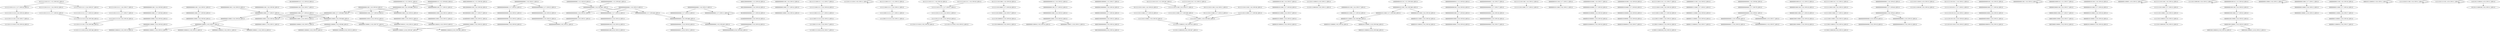 digraph G {
    "111111011111101_4-19_COV:17_LEN:15" -> "111110111111010_5-20_COV:16_LEN:15";
    "010000000110000_4-18_COV:31_LEN:15" -> "100000001100001_5-19_COV:25_LEN:15";
    "000000000000000_1-16_COV:21_LEN:15" -> "000000000000000_2-17_COV:25_LEN:15";
    "000000000110000_3-18_COV:30_LEN:15" -> "000000001100001_4-19_COV:27_LEN:15";
    "000000000011000_2-17_COV:14_LEN:15" -> "000000000110000_3-18_COV:14_LEN:15";
    "111111110111111_2-17_COV:18_LEN:15" -> "111111101111110_3-18_COV:18_LEN:15";
    "111110111111101_5-19_COV:246_LEN:15" -> "111101111111010_6-20_COV:246_LEN:15";
    "011111111001111_1-15_COV:17_LEN:15" -> "111111110011111_2-16_COV:16_LEN:15";
    "000000000001100_1-16_COV:39_LEN:15" -> "000000000011000_2-17_COV:36_LEN:15";
    "000000000110001_4-18_COV:16_LEN:15" -> "000000001100011_5-19_COV:11_LEN:15";
    "111110111111010_5-20_COV:11_LEN:15" -> "111110111111010_5-20_COV:11_LEN:15";
    "000000000011001_3-17_COV:16_LEN:15" -> "000000000110010_4-18_COV:16_LEN:15";
    "111111001111111_3-17_COV:11_LEN:15" -> "111110011111110_4-18_COV:11_LEN:15";
    "100000001100001_5-19_COV:25_LEN:15" -> "000000011000011_6-20_COV:347_LEN:15";
    "100000001100001_5-19_COV:25_LEN:15" -> "000000011000010_6-20_COV:385_LEN:15";
    "000000000000000_4-18_COV:466_LEN:15" -> "000000000000001_5-19_COV:20_LEN:15";
    "000000000000000_4-18_COV:466_LEN:15" -> "000000000000000_5-19_COV:435_LEN:15";
    "111111110111111_2-17_COV:21_LEN:15" -> "111111101111110_3-18_COV:21_LEN:15";
    "011111111011000_1-16_COV:26_LEN:15" -> "111111110110000_2-17_COV:28_LEN:15";
    "000000000000110_1-16_COV:22_LEN:15" -> "000000000001100_2-17_COV:23_LEN:15";
    "000010000000000_5-19_COV:14_LEN:15" -> "000100000000000_6-20_COV:14_LEN:15";
    "111111101111000_2-17_COV:36_LEN:15" -> "111111011110001_4-18_COV:303_LEN:15";
    "000001000000000_4-18_COV:15_LEN:15" -> "000010000000000_5-19_COV:14_LEN:15";
    "111110111100010_5-19_COV:313_LEN:15" -> "111101111000100_6-20_COV:307_LEN:15";
    "001000000000000_3-17_COV:16_LEN:15" -> "010000000000000_4-18_COV:18_LEN:15";
    "011111110111111_1-16_COV:17_LEN:15" -> "111111101111111_2-17_COV:17_LEN:15";
    "000000001011000_2-17_COV:28_LEN:15" -> "000000010110000_3-18_COV:27_LEN:15";
    "111110111100010_4-19_COV:11_LEN:15" -> "111101111000100_5-20_COV:11_LEN:15";
    "000000000110001_4-19_COV:32_LEN:15" -> "000000001100010_5-20_COV:23_LEN:15";
    "000000000000000_1-15_COV:455_LEN:15" -> "000000000000000_2-16_COV:481_LEN:15";
    "111111011110001_4-18_COV:303_LEN:15" -> "111110111100010_5-19_COV:313_LEN:15";
    "111111101111111_3-17_COV:213_LEN:15" -> "111111011111110_4-18_COV:236_LEN:15";
    "011111111011111_1-15_COV:232_LEN:15" -> "111111110111111_2-17_COV:18_LEN:15";
    "011111111011111_1-15_COV:232_LEN:15" -> "111111110111111_2-16_COV:227_LEN:15";
    "000000000110010_4-18_COV:16_LEN:15" -> "000000001100101_5-19_COV:15_LEN:15";
    "000000000001100_1-16_COV:13_LEN:15" -> "000000000011000_2-17_COV:14_LEN:15";
    "000000101110001_4-19_COV:16_LEN:15" -> "000001011100010_5-20_COV:16_LEN:15";
    "100000000101100_1-16_COV:27_LEN:15" -> "000000001011000_2-17_COV:28_LEN:15";
    "000000001100000_5-19_COV:89_LEN:15" -> "000000011000001_6-20_COV:22_LEN:15";
    "000000001100000_5-19_COV:89_LEN:15" -> "000000011000000_6-20_COV:23_LEN:15";
    "000000000000100_2-16_COV:26_LEN:15" -> "000000000001000_3-17_COV:26_LEN:15";
    "000000000000000_2-17_COV:17_LEN:15" -> "000000000000000_3-18_COV:18_LEN:15";
    "011111111011100_1-16_COV:12_LEN:15" -> "111111110111000_2-17_COV:12_LEN:15";
    "000000001011100_2-17_COV:11_LEN:15" -> "000000010111000_3-18_COV:11_LEN:15";
    "000000010100000_3-18_COV:19_LEN:15" -> "000000101000001_4-19_COV:18_LEN:15";
    "000000101000001_4-19_COV:28_LEN:15" -> "000001010000010_5-20_COV:27_LEN:15";
    "111111100111100_2-16_COV:19_LEN:15" -> "111111001111000_3-17_COV:18_LEN:15";
    "000010000000110_1-15_COV:26_LEN:15" -> "000100000001100_2-16_COV:28_LEN:15";
    "000000001111000_2-17_COV:21_LEN:15" -> "000000011110000_3-18_COV:20_LEN:15";
    "111111110011111_2-16_COV:16_LEN:15" -> "111111100111111_3-17_COV:15_LEN:15";
    "111111100111111_3-17_COV:15_LEN:15" -> "111111001111110_4-18_COV:15_LEN:15";
    "000000000000000_3-18_COV:81_LEN:15" -> "000000000000001_4-19_COV:66_LEN:15";
    "000000000000000_3-18_COV:81_LEN:15" -> "000000000000000_4-19_COV:17_LEN:15";
    "001000000011000_3-17_COV:27_LEN:15" -> "010000000110000_4-18_COV:31_LEN:15";
    "000000101110000_4-18_COV:368_LEN:15" -> "000001011100000_5-20_COV:24_LEN:15";
    "000000101110000_4-18_COV:368_LEN:15" -> "000001011100001_5-19_COV:344_LEN:15";
    "000000000001100_1-16_COV:18_LEN:15" -> "000000000011001_3-17_COV:16_LEN:15";
    "000000000001100_1-16_COV:18_LEN:15" -> "000000000011000_3-17_COV:843_LEN:15";
    "000000000001100_1-16_COV:18_LEN:15" -> "000000000011000_3-18_COV:35_LEN:15";
    "000000000000001_3-17_COV:14_LEN:15" -> "000000000000010_4-18_COV:14_LEN:15";
    "111111101111111_2-17_COV:17_LEN:15" -> "111111011111110_3-18_COV:19_LEN:15";
    "000000001000110_1-15_COV:15_LEN:15" -> "000000010001100_2-16_COV:18_LEN:15";
    "100000000000000_5-19_COV:18_LEN:15" -> "000000000000000_6-20_COV:420_LEN:15";
    "100000000011000_3-17_COV:16_LEN:15" -> "000000000110001_4-18_COV:16_LEN:15";
    "100000000011000_3-17_COV:16_LEN:15" -> "000000000110001_4-19_COV:15_LEN:15";
    "100000000011000_3-17_COV:16_LEN:15" -> "000000000110000_4-18_COV:849_LEN:15";
    "011111111011111_1-16_COV:18_LEN:15" -> "111111110111111_2-17_COV:21_LEN:15";
    "011111110111111_1-16_COV:23_LEN:15" -> "111111101111111_2-17_COV:25_LEN:15";
    "000000010111000_2-17_COV:16_LEN:15" -> "000000101110000_4-18_COV:368_LEN:15";
    "111111110011100_2-16_COV:13_LEN:15" -> "111111100111000_3-17_COV:12_LEN:15";
    "111111100111000_3-17_COV:12_LEN:15" -> "111111001110001_4-18_COV:13_LEN:15";
    "000000000000000_4-19_COV:20_LEN:15" -> "000000000000000_5-20_COV:19_LEN:15";
    "111111011110010_4-19_COV:13_LEN:15" -> "111110111100100_5-20_COV:14_LEN:15";
    "100000000000110_1-15_COV:31_LEN:15" -> "000000000001100_2-17_COV:15_LEN:15";
    "100000000000110_1-15_COV:31_LEN:15" -> "000000000001100_2-16_COV:866_LEN:15";
    "111111101111110_3-18_COV:18_LEN:15" -> "111111011111101_4-19_COV:17_LEN:15";
    "111111101101110_3-18_COV:21_LEN:15" -> "111111011011101_4-19_COV:20_LEN:15";
    "111111110110111_2-17_COV:21_LEN:15" -> "111111101101110_3-18_COV:21_LEN:15";
    "000000000100001_4-19_COV:21_LEN:15" -> "000000001000010_5-20_COV:13_LEN:15";
    "111111011110001_3-18_COV:19_LEN:15" -> "111110111100010_5-19_COV:313_LEN:15";
    "011111111001110_1-15_COV:12_LEN:15" -> "111111110011100_2-16_COV:13_LEN:15";
    "111111110111100_2-16_COV:271_LEN:15" -> "111111101111000_3-17_COV:266_LEN:15";
    "111111011111101_4-19_COV:20_LEN:15" -> "111110111111010_5-20_COV:20_LEN:15";
    "000000000000000_2-16_COV:481_LEN:15" -> "000000000000001_3-17_COV:14_LEN:15";
    "000000000000000_2-16_COV:481_LEN:15" -> "000000000000000_3-18_COV:25_LEN:15";
    "000000000000000_2-16_COV:481_LEN:15" -> "000000000000000_3-17_COV:458_LEN:15";
    "000000000001000_2-17_COV:24_LEN:15" -> "000000000010000_3-18_COV:23_LEN:15";
    "000000000011000_3-17_COV:843_LEN:15" -> "000000000110001_4-18_COV:16_LEN:15";
    "000000000011000_3-17_COV:843_LEN:15" -> "000000000110001_4-19_COV:15_LEN:15";
    "000000000011000_3-17_COV:843_LEN:15" -> "000000000110000_4-18_COV:849_LEN:15";
    "000000000001100_1-16_COV:15_LEN:15" -> "000000000001100_1-16_COV:15_LEN:15";
    "000000000011000_2-17_COV:27_LEN:15" -> "000000000110000_3-18_COV:26_LEN:15";
    "111100111100010_5-19_COV:25_LEN:15" -> "111001111000100_6-20_COV:23_LEN:15";
    "111111011011101_4-19_COV:20_LEN:15" -> "111110110111010_5-20_COV:22_LEN:15";
    "011111101111000_3-17_COV:13_LEN:15" -> "111111011110001_4-18_COV:303_LEN:15";
    "000000000000001_5-19_COV:20_LEN:15" -> "000000000000011_6-20_COV:11_LEN:15";
    "000000000000000_3-18_COV:42_LEN:15" -> "000000000000000_4-19_COV:20_LEN:15";
    "000000000000000_3-18_COV:42_LEN:15" -> "000000000000001_4-19_COV:23_LEN:15";
    "000000010000110_1-15_COV:17_LEN:15" -> "000000100001100_2-16_COV:17_LEN:15";
    "000000000000000_2-17_COV:22_LEN:15" -> "000000000000000_3-18_COV:23_LEN:15";
    "000000000000000_1-16_COV:17_LEN:15" -> "000000000000000_2-17_COV:17_LEN:15";
    "000000000000000_2-17_COV:79_LEN:15" -> "000000000000000_3-18_COV:81_LEN:15";
    "000000000001100_2-17_COV:15_LEN:15" -> "000000000011000_3-18_COV:15_LEN:15";
    "011111110011111_1-15_COV:12_LEN:15" -> "111111100111111_2-16_COV:11_LEN:15";
    "111111001110001_4-18_COV:13_LEN:15" -> "111110011100010_5-19_COV:14_LEN:15";
    "000000101100001_4-19_COV:18_LEN:15" -> "000001011000010_5-20_COV:18_LEN:15";
    "111111001111000_3-17_COV:18_LEN:15" -> "111110011110001_4-18_COV:22_LEN:15";
    "000000000110000_3-18_COV:26_LEN:15" -> "000000001100001_4-19_COV:27_LEN:15";
    "000100000000000_2-16_COV:16_LEN:15" -> "001000000000000_3-17_COV:16_LEN:15";
    "000000001100001_4-19_COV:27_LEN:15" -> "000000011000011_5-20_COV:15_LEN:15";
    "000000001100001_4-19_COV:27_LEN:15" -> "000000011000010_5-20_COV:12_LEN:15";
    "000000000011000_2-17_COV:29_LEN:15" -> "000000000110000_3-18_COV:30_LEN:15";
    "000000000110001_4-19_COV:24_LEN:15" -> "000000001100010_5-20_COV:14_LEN:15";
    "000000000110001_4-19_COV:24_LEN:15" -> "000000001100011_5-20_COV:11_LEN:15";
    "000000000001100_2-17_COV:23_LEN:15" -> "000000000011000_3-18_COV:23_LEN:15";
    "000000001100001_4-19_COV:12_LEN:15" -> "000000001100001_4-19_COV:12_LEN:15";
    "000000000010000_3-18_COV:23_LEN:15" -> "000000000100001_4-19_COV:21_LEN:15";
    "111111101110001_3-18_COV:13_LEN:15" -> "111111011100010_4-19_COV:13_LEN:15";
    "011111111011110_1-15_COV:261_LEN:15" -> "111111110111100_2-16_COV:271_LEN:15";
    "111110111000100_5-20_COV:12_LEN:15" -> "111110111000100_5-20_COV:12_LEN:15";
    "000000010111000_3-18_COV:18_LEN:15" -> "000000101110001_4-19_COV:16_LEN:15";
    "000000001100001_4-19_COV:27_LEN:15" -> "000000011000010_5-20_COV:11_LEN:15";
    "000000001100001_4-19_COV:27_LEN:15" -> "000000011000011_5-20_COV:14_LEN:15";
    "000000000110000_3-18_COV:34_LEN:15" -> "000000001100001_4-19_COV:28_LEN:15";
    "000000001100001_5-19_COV:737_LEN:15" -> "000000011000011_6-20_COV:347_LEN:15";
    "000000001100001_5-19_COV:737_LEN:15" -> "000000011000010_6-20_COV:385_LEN:15";
    "100000000111100_1-16_COV:22_LEN:15" -> "000000001111000_2-17_COV:21_LEN:15";
    "111111101111000_2-17_COV:19_LEN:15" -> "111111011110001_3-18_COV:19_LEN:15";
    "000000101000001_4-19_COV:18_LEN:15" -> "000001010000010_5-20_COV:19_LEN:15";
    "111110011111101_5-19_COV:17_LEN:15" -> "111100111111010_6-20_COV:17_LEN:15";
    "000000000000001_4-19_COV:66_LEN:15" -> "000000000000011_5-20_COV:25_LEN:15";
    "000000000000001_4-19_COV:66_LEN:15" -> "000000000000010_5-20_COV:37_LEN:15";
    "000000000100110_1-15_COV:18_LEN:15" -> "000000001001100_2-16_COV:23_LEN:15";
    "000000000000000_2-17_COV:25_LEN:15" -> "000000000000000_3-18_COV:22_LEN:15";
    "000000100110000_4-18_COV:25_LEN:15" -> "000001001100001_5-19_COV:23_LEN:15";
    "000000000011000_3-18_COV:15_LEN:15" -> "000000000110001_4-19_COV:12_LEN:15";
    "100000000000000_1-15_COV:19_LEN:15" -> "000000000000000_2-16_COV:481_LEN:15";
    "100000001011100_1-16_COV:17_LEN:15" -> "000000010111000_2-17_COV:16_LEN:15";
    "000000000011000_3-18_COV:35_LEN:15" -> "000000000110001_4-19_COV:32_LEN:15";
    "111110011110001_4-18_COV:22_LEN:15" -> "111100111100010_5-19_COV:25_LEN:15";
    "000000001011100_2-16_COV:360_LEN:15" -> "000000010111000_3-18_COV:18_LEN:15";
    "000000001011100_2-16_COV:360_LEN:15" -> "000000010111000_3-17_COV:356_LEN:15";
    "111111011111110_3-18_COV:19_LEN:15" -> "111110111111101_5-19_COV:246_LEN:15";
    "000000010100000_3-18_COV:30_LEN:15" -> "000000101000001_4-19_COV:28_LEN:15";
    "000000100011000_3-17_COV:19_LEN:15" -> "000001000110000_4-18_COV:16_LEN:15";
    "000000000011000_2-17_COV:27_LEN:15" -> "000000000110001_4-18_COV:16_LEN:15";
    "000000000011000_2-17_COV:27_LEN:15" -> "000000000110001_4-19_COV:15_LEN:15";
    "000000000011000_2-17_COV:27_LEN:15" -> "000000000110000_4-18_COV:849_LEN:15";
    "000000010110000_3-18_COV:27_LEN:15" -> "000000101100001_4-19_COV:25_LEN:15";
    "000000000001100_1-16_COV:23_LEN:15" -> "000000000011000_2-17_COV:27_LEN:15";
    "000000000110000_3-18_COV:11_LEN:15" -> "000000000110000_3-18_COV:11_LEN:15";
    "000000100001100_2-16_COV:17_LEN:15" -> "000001000011000_3-17_COV:17_LEN:15";
    "001000000000110_1-15_COV:16_LEN:15" -> "010000000001100_2-16_COV:17_LEN:15";
    "111111110110000_2-17_COV:28_LEN:15" -> "111111101100001_3-18_COV:27_LEN:15";
    "000000000000000_1-16_COV:43_LEN:15" -> "000000000000000_2-17_COV:40_LEN:15";
    "000000000110000_3-18_COV:12_LEN:15" -> "000000001100001_4-19_COV:13_LEN:15";
    "111110011100010_5-19_COV:14_LEN:15" -> "111100111000100_6-20_COV:13_LEN:15";
    "111111101100001_3-18_COV:27_LEN:15" -> "111111011000010_4-19_COV:30_LEN:15";
    "111111110111000_2-17_COV:13_LEN:15" -> "111111101110001_3-18_COV:13_LEN:15";
    "000000010110000_3-18_COV:18_LEN:15" -> "000000101100001_4-19_COV:18_LEN:15";
    "000000010111000_3-17_COV:356_LEN:15" -> "000000101110000_4-18_COV:368_LEN:15";
    "000000000000000_2-17_COV:11_LEN:15" -> "000000000000000_2-17_COV:11_LEN:15";
    "000000011100001_4-19_COV:16_LEN:15" -> "000000111000010_5-20_COV:17_LEN:15";
    "000000000000010_4-18_COV:14_LEN:15" -> "000000000000100_5-19_COV:14_LEN:15";
    "111111110111111_2-17_COV:21_LEN:15" -> "111111101111110_3-18_COV:21_LEN:15";
    "000000100000000_3-17_COV:16_LEN:15" -> "000001000000000_4-18_COV:15_LEN:15";
    "011111111011011_1-16_COV:21_LEN:15" -> "111111110110111_2-17_COV:21_LEN:15";
    "000000000000001_4-19_COV:23_LEN:15" -> "000000000000010_5-20_COV:13_LEN:15";
    "000000000001000_3-17_COV:26_LEN:15" -> "000000000010000_4-18_COV:26_LEN:15";
    "000000000000000_1-16_COV:84_LEN:15" -> "000000000000000_2-17_COV:79_LEN:15";
    "111111101111110_3-18_COV:21_LEN:15" -> "111111011111101_4-19_COV:20_LEN:15";
    "000000000000000_2-17_COV:40_LEN:15" -> "000000000000000_3-18_COV:42_LEN:15";
    "100000000011100_1-16_COV:16_LEN:15" -> "000000000111000_2-17_COV:14_LEN:15";
    "000000010011000_3-17_COV:25_LEN:15" -> "000000100110000_4-18_COV:25_LEN:15";
    "000001001100001_5-19_COV:23_LEN:15" -> "000010011000010_6-20_COV:14_LEN:15";
    "000001001100001_5-19_COV:23_LEN:15" -> "000010011000011_6-20_COV:12_LEN:15";
    "000001000011000_3-17_COV:17_LEN:15" -> "000010000110000_4-18_COV:17_LEN:15";
    "000000000000000_3-18_COV:22_LEN:15" -> "000000000000000_4-19_COV:22_LEN:15";
    "000000000000000_3-18_COV:18_LEN:15" -> "000000000000000_4-19_COV:18_LEN:15";
    "000000000111000_2-17_COV:14_LEN:15" -> "000000001110000_3-18_COV:17_LEN:15";
    "011111111011100_1-16_COV:14_LEN:15" -> "111111110111000_2-17_COV:13_LEN:15";
    "111111011000010_4-19_COV:30_LEN:15" -> "111110110000100_5-20_COV:31_LEN:15";
    "000000000010000_4-18_COV:26_LEN:15" -> "000000000100001_5-19_COV:18_LEN:15";
    "000000000000000_5-19_COV:435_LEN:15" -> "000000000000000_6-20_COV:420_LEN:15";
    "000000000000000_1-16_COV:12_LEN:15" -> "000000000000000_2-17_COV:13_LEN:15";
    "100000000101110_1-15_COV:339_LEN:15" -> "000000001011100_2-16_COV:360_LEN:15";
    "000000000001100_1-16_COV:30_LEN:15" -> "000000000011000_2-17_COV:27_LEN:15";
    "000000000000110_1-15_COV:824_LEN:15" -> "000000000001100_2-17_COV:15_LEN:15";
    "000000000000110_1-15_COV:824_LEN:15" -> "000000000001100_2-16_COV:866_LEN:15";
    "111111101111000_3-17_COV:266_LEN:15" -> "111111011110001_4-18_COV:303_LEN:15";
    "000000000000010_1-15_COV:26_LEN:15" -> "000000000000100_2-16_COV:26_LEN:15";
    "000000000000000_4-19_COV:18_LEN:15" -> "000000000000000_5-20_COV:17_LEN:15";
    "000000001000000_1-15_COV:17_LEN:15" -> "000000010000000_2-16_COV:16_LEN:15";
    "011111110011110_1-15_COV:17_LEN:15" -> "111111100111100_2-16_COV:19_LEN:15";
    "111111001111110_4-18_COV:15_LEN:15" -> "111110011111101_5-19_COV:17_LEN:15";
    "111111100111111_2-16_COV:11_LEN:15" -> "111111001111111_3-17_COV:11_LEN:15";
    "000000111100001_4-19_COV:16_LEN:15" -> "000001111000010_5-20_COV:17_LEN:15";
    "000010111000010_5-20_COV:11_LEN:15" -> "000010111000010_5-20_COV:11_LEN:15";
    "000000000000000_2-17_COV:13_LEN:15" -> "000000000000000_4-18_COV:466_LEN:15";
    "000000010001100_2-16_COV:18_LEN:15" -> "000000100011000_3-17_COV:19_LEN:15";
    "111111011111101_4-19_COV:20_LEN:15" -> "111110111111010_5-20_COV:22_LEN:15";
    "000000000000000_3-18_COV:23_LEN:15" -> "000000000000000_4-19_COV:23_LEN:15";
    "000000000001100_1-16_COV:31_LEN:15" -> "000000000011000_2-17_COV:29_LEN:15";
    "000010000110000_4-18_COV:17_LEN:15" -> "000100001100001_5-19_COV:15_LEN:15";
    "011111111011111_1-16_COV:20_LEN:15" -> "111111110111111_2-17_COV:21_LEN:15";
    "000000001110000_3-18_COV:17_LEN:15" -> "000000011100001_4-19_COV:16_LEN:15";
    "000000001010000_2-17_COV:19_LEN:15" -> "000000010100000_3-18_COV:19_LEN:15";
    "000000000011000_2-17_COV:11_LEN:15" -> "000000000110000_3-18_COV:12_LEN:15";
    "000100000001100_2-16_COV:28_LEN:15" -> "001000000011000_3-17_COV:27_LEN:15";
    "100000000101000_1-16_COV:29_LEN:15" -> "000000001010000_2-17_COV:30_LEN:15";
    "000000000110000_4-18_COV:849_LEN:15" -> "000000001100000_5-19_COV:89_LEN:15";
    "000000000110000_4-18_COV:849_LEN:15" -> "000000001100001_5-19_COV:737_LEN:15";
    "000000000110000_4-18_COV:849_LEN:15" -> "000000001100000_5-20_COV:21_LEN:15";
    "100000000101000_1-16_COV:17_LEN:15" -> "000000001010000_2-17_COV:19_LEN:15";
    "010000000001100_2-16_COV:17_LEN:15" -> "100000000011000_3-17_COV:16_LEN:15";
    "000000000011000_2-17_COV:36_LEN:15" -> "000000000110000_3-18_COV:34_LEN:15";
    "011111110111100_1-16_COV:36_LEN:15" -> "111111101111000_2-17_COV:36_LEN:15";
    "000010000000000_1-15_COV:16_LEN:15" -> "000100000000000_2-16_COV:16_LEN:15";
    "000000101100001_4-19_COV:25_LEN:15" -> "000001011000010_5-20_COV:25_LEN:15";
    "111111101111111_2-17_COV:25_LEN:15" -> "111111011111110_4-18_COV:236_LEN:15";
    "000000000000000_3-18_COV:25_LEN:15" -> "000000000000000_4-19_COV:21_LEN:15";
    "100000000101100_1-16_COV:16_LEN:15" -> "000000001011000_2-17_COV:18_LEN:15";
    "000000000000000_4-19_COV:22_LEN:15" -> "000000000000000_5-20_COV:20_LEN:15";
    "111111010111100_2-16_COV:11_LEN:15" -> "111111010111100_2-16_COV:11_LEN:15";
    "000000000000100_1-16_COV:25_LEN:15" -> "000000000001000_2-17_COV:24_LEN:15";
    "000000010000000_2-16_COV:16_LEN:15" -> "000000100000000_3-17_COV:16_LEN:15";
    "101111110111100_2-16_COV:11_LEN:15" -> "011111101111000_3-17_COV:13_LEN:15";
    "111111110111111_2-16_COV:227_LEN:15" -> "111111101111111_3-17_COV:213_LEN:15";
    "000001011100001_5-19_COV:344_LEN:15" -> "000010111000010_6-20_COV:349_LEN:15";
    "000000000000000_1-16_COV:13_LEN:15" -> "000000000000001_3-17_COV:14_LEN:15";
    "000000000000000_1-16_COV:13_LEN:15" -> "000000000000000_3-18_COV:25_LEN:15";
    "000000000000000_1-16_COV:13_LEN:15" -> "000000000000000_3-17_COV:458_LEN:15";
    "000000001001100_2-16_COV:23_LEN:15" -> "000000010011000_3-17_COV:25_LEN:15";
    "011111110111100_1-16_COV:20_LEN:15" -> "111111101111000_2-17_COV:19_LEN:15";
    "000000011110000_3-18_COV:20_LEN:15" -> "000000111100001_4-19_COV:16_LEN:15";
    "111111011100010_4-19_COV:13_LEN:15" -> "111110111000100_5-20_COV:13_LEN:15";
    "111111011111110_4-18_COV:236_LEN:15" -> "111110111111101_5-19_COV:246_LEN:15";
    "000000000001100_2-16_COV:866_LEN:15" -> "000000000011001_3-17_COV:16_LEN:15";
    "000000000001100_2-16_COV:866_LEN:15" -> "000000000011000_3-17_COV:843_LEN:15";
    "000000000001100_2-16_COV:866_LEN:15" -> "000000000011000_3-18_COV:35_LEN:15";
    "000000001010000_2-17_COV:30_LEN:15" -> "000000010100000_3-18_COV:30_LEN:15";
    "000000000000000_4-19_COV:21_LEN:15" -> "000000000000000_5-20_COV:21_LEN:15";
    "000001000110000_4-18_COV:16_LEN:15" -> "000010001100001_5-19_COV:16_LEN:15";
    "000000000000000_1-16_COV:12_LEN:15" -> "000000000000000_2-17_COV:11_LEN:15";
    "111111101111110_3-18_COV:21_LEN:15" -> "111111011111101_4-19_COV:20_LEN:15";
    "111111011111101_4-19_COV:11_LEN:15" -> "111111011111101_4-19_COV:11_LEN:15";
    "000000001011000_2-17_COV:18_LEN:15" -> "000000010110000_3-18_COV:18_LEN:15";
    "000000001100001_4-19_COV:28_LEN:15" -> "000000011000010_5-20_COV:13_LEN:15";
    "000000001100001_4-19_COV:28_LEN:15" -> "000000011000011_5-20_COV:15_LEN:15";
    "111111111011110_1-15_COV:12_LEN:15" -> "111111110111100_2-16_COV:271_LEN:15";
    "000000000000000_3-17_COV:458_LEN:15" -> "000000000000000_4-18_COV:466_LEN:15";
    "010000000000000_4-18_COV:18_LEN:15" -> "100000000000000_5-19_COV:18_LEN:15";
    "110110111100010_4-19_COV:11_LEN:15" -> "101101111000100_5-20_COV:11_LEN:15";
    "000000000011000_3-18_COV:23_LEN:15" -> "000000000110001_4-19_COV:24_LEN:15";
    "000000000000000_1-16_COV:21_LEN:15" -> "000000000000000_2-17_COV:22_LEN:15";
    "000000000000000_4-19_COV:23_LEN:15" -> "000000000000000_5-20_COV:21_LEN:15";
    "000000000000100_5-19_COV:14_LEN:15" -> "000000000001000_6-20_COV:13_LEN:15";
}
